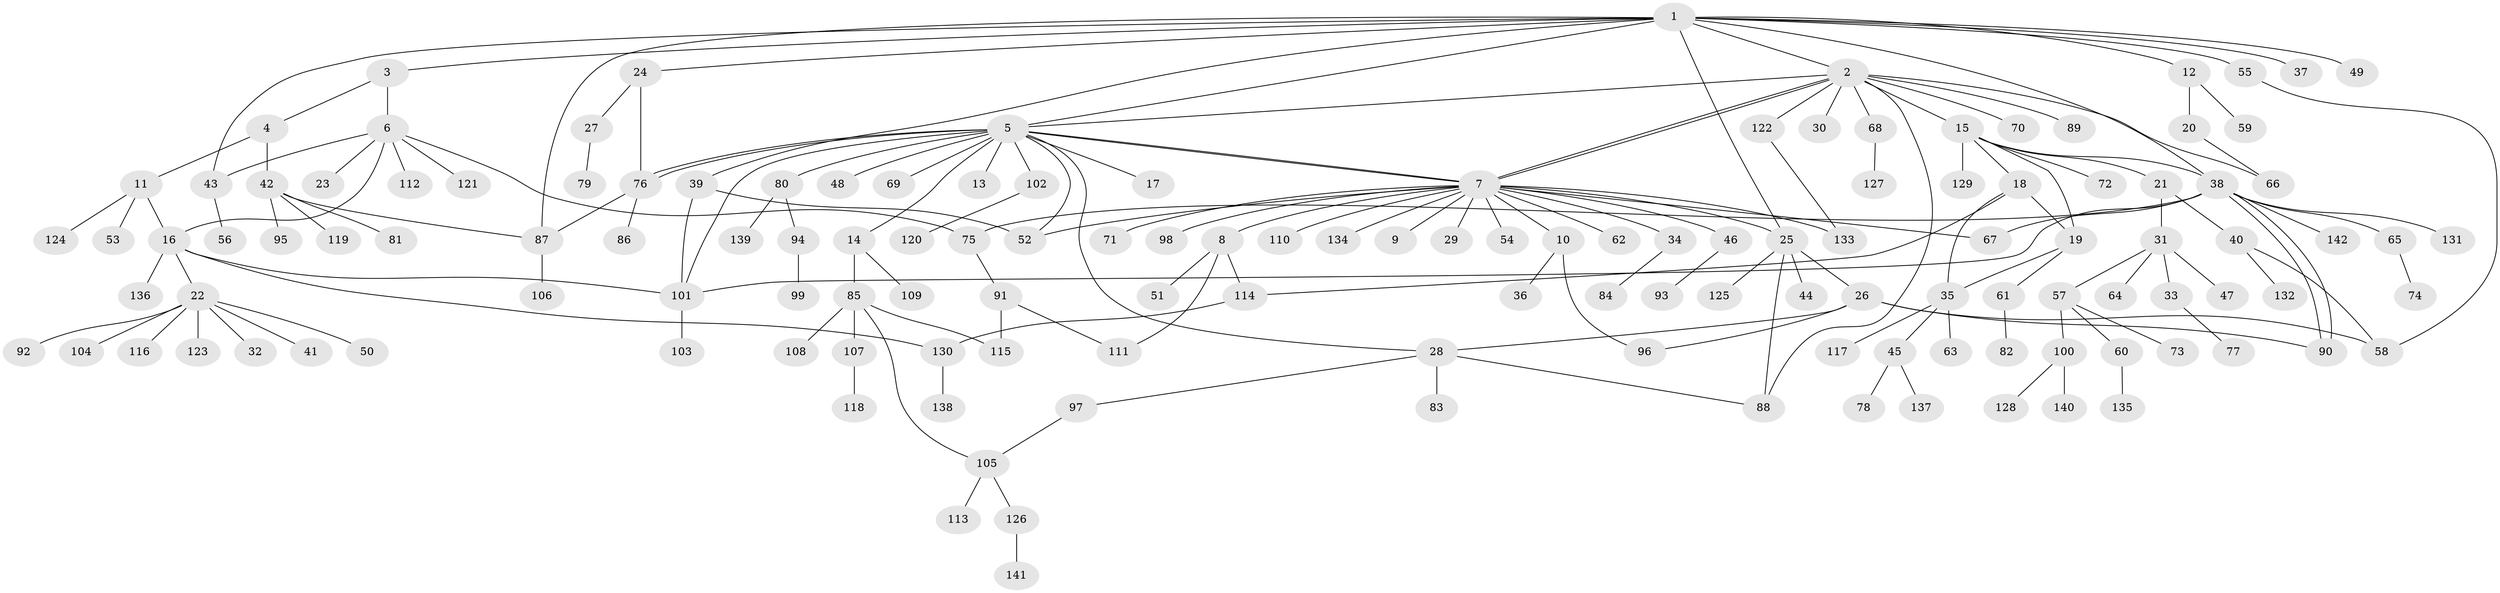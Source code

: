 // coarse degree distribution, {2: 0.13636363636363635, 9: 0.022727272727272728, 5: 0.06818181818181818, 4: 0.18181818181818182, 1: 0.45454545454545453, 15: 0.022727272727272728, 10: 0.022727272727272728, 7: 0.045454545454545456, 3: 0.022727272727272728, 6: 0.022727272727272728}
// Generated by graph-tools (version 1.1) at 2025/36/03/04/25 23:36:42]
// undirected, 142 vertices, 177 edges
graph export_dot {
  node [color=gray90,style=filled];
  1;
  2;
  3;
  4;
  5;
  6;
  7;
  8;
  9;
  10;
  11;
  12;
  13;
  14;
  15;
  16;
  17;
  18;
  19;
  20;
  21;
  22;
  23;
  24;
  25;
  26;
  27;
  28;
  29;
  30;
  31;
  32;
  33;
  34;
  35;
  36;
  37;
  38;
  39;
  40;
  41;
  42;
  43;
  44;
  45;
  46;
  47;
  48;
  49;
  50;
  51;
  52;
  53;
  54;
  55;
  56;
  57;
  58;
  59;
  60;
  61;
  62;
  63;
  64;
  65;
  66;
  67;
  68;
  69;
  70;
  71;
  72;
  73;
  74;
  75;
  76;
  77;
  78;
  79;
  80;
  81;
  82;
  83;
  84;
  85;
  86;
  87;
  88;
  89;
  90;
  91;
  92;
  93;
  94;
  95;
  96;
  97;
  98;
  99;
  100;
  101;
  102;
  103;
  104;
  105;
  106;
  107;
  108;
  109;
  110;
  111;
  112;
  113;
  114;
  115;
  116;
  117;
  118;
  119;
  120;
  121;
  122;
  123;
  124;
  125;
  126;
  127;
  128;
  129;
  130;
  131;
  132;
  133;
  134;
  135;
  136;
  137;
  138;
  139;
  140;
  141;
  142;
  1 -- 2;
  1 -- 3;
  1 -- 5;
  1 -- 12;
  1 -- 24;
  1 -- 25;
  1 -- 37;
  1 -- 38;
  1 -- 39;
  1 -- 43;
  1 -- 49;
  1 -- 55;
  1 -- 87;
  2 -- 5;
  2 -- 7;
  2 -- 7;
  2 -- 15;
  2 -- 30;
  2 -- 66;
  2 -- 68;
  2 -- 70;
  2 -- 88;
  2 -- 89;
  2 -- 122;
  3 -- 4;
  3 -- 6;
  4 -- 11;
  4 -- 42;
  5 -- 7;
  5 -- 7;
  5 -- 13;
  5 -- 14;
  5 -- 17;
  5 -- 28;
  5 -- 48;
  5 -- 52;
  5 -- 69;
  5 -- 76;
  5 -- 76;
  5 -- 80;
  5 -- 101;
  5 -- 102;
  6 -- 16;
  6 -- 23;
  6 -- 43;
  6 -- 75;
  6 -- 112;
  6 -- 121;
  7 -- 8;
  7 -- 9;
  7 -- 10;
  7 -- 25;
  7 -- 29;
  7 -- 34;
  7 -- 46;
  7 -- 52;
  7 -- 54;
  7 -- 62;
  7 -- 67;
  7 -- 71;
  7 -- 98;
  7 -- 110;
  7 -- 133;
  7 -- 134;
  8 -- 51;
  8 -- 111;
  8 -- 114;
  10 -- 36;
  10 -- 96;
  11 -- 16;
  11 -- 53;
  11 -- 124;
  12 -- 20;
  12 -- 59;
  14 -- 85;
  14 -- 109;
  15 -- 18;
  15 -- 19;
  15 -- 21;
  15 -- 38;
  15 -- 72;
  15 -- 129;
  16 -- 22;
  16 -- 101;
  16 -- 130;
  16 -- 136;
  18 -- 19;
  18 -- 35;
  18 -- 114;
  19 -- 35;
  19 -- 61;
  20 -- 66;
  21 -- 31;
  21 -- 40;
  22 -- 32;
  22 -- 41;
  22 -- 50;
  22 -- 92;
  22 -- 104;
  22 -- 116;
  22 -- 123;
  24 -- 27;
  24 -- 76;
  25 -- 26;
  25 -- 44;
  25 -- 88;
  25 -- 125;
  26 -- 28;
  26 -- 58;
  26 -- 90;
  26 -- 96;
  27 -- 79;
  28 -- 83;
  28 -- 88;
  28 -- 97;
  31 -- 33;
  31 -- 47;
  31 -- 57;
  31 -- 64;
  33 -- 77;
  34 -- 84;
  35 -- 45;
  35 -- 63;
  35 -- 117;
  38 -- 65;
  38 -- 67;
  38 -- 75;
  38 -- 90;
  38 -- 90;
  38 -- 101;
  38 -- 131;
  38 -- 142;
  39 -- 52;
  39 -- 101;
  40 -- 58;
  40 -- 132;
  42 -- 81;
  42 -- 87;
  42 -- 95;
  42 -- 119;
  43 -- 56;
  45 -- 78;
  45 -- 137;
  46 -- 93;
  55 -- 58;
  57 -- 60;
  57 -- 73;
  57 -- 100;
  60 -- 135;
  61 -- 82;
  65 -- 74;
  68 -- 127;
  75 -- 91;
  76 -- 86;
  76 -- 87;
  80 -- 94;
  80 -- 139;
  85 -- 105;
  85 -- 107;
  85 -- 108;
  85 -- 115;
  87 -- 106;
  91 -- 111;
  91 -- 115;
  94 -- 99;
  97 -- 105;
  100 -- 128;
  100 -- 140;
  101 -- 103;
  102 -- 120;
  105 -- 113;
  105 -- 126;
  107 -- 118;
  114 -- 130;
  122 -- 133;
  126 -- 141;
  130 -- 138;
}
